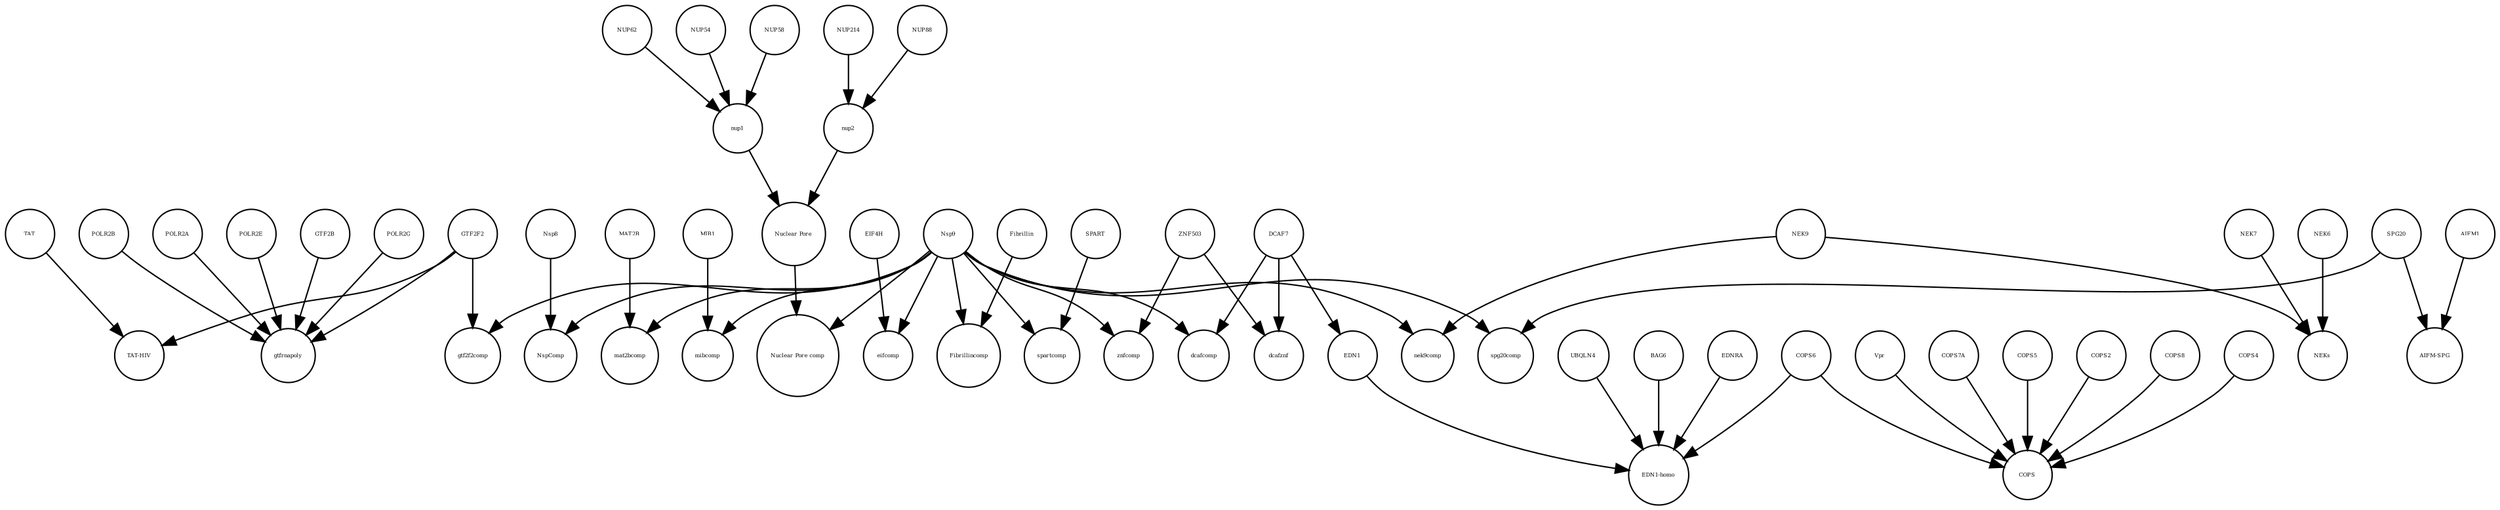 strict digraph  {
spg20comp [annotation="", bipartite=0, cls=complex, fontsize=4, label=spg20comp, shape=circle];
POLR2G [annotation="", bipartite=0, cls=macromolecule, fontsize=4, label=POLR2G, shape=circle];
"AIFM-SPG" [annotation="", bipartite=0, cls=complex, fontsize=4, label="AIFM-SPG", shape=circle];
gtf2f2comp [annotation="", bipartite=0, cls=complex, fontsize=4, label=gtf2f2comp, shape=circle];
NUP62 [annotation=urn_miriam_uniprot_P37198, bipartite=0, cls=macromolecule, fontsize=4, label=NUP62, shape=circle];
NspComp [annotation="", bipartite=0, cls=complex, fontsize=4, label=NspComp, shape=circle];
EDN1 [annotation=urn_miriam_uniprot_P05305, bipartite=0, cls=macromolecule, fontsize=4, label=EDN1, shape=circle];
UBQLN4 [annotation="", bipartite=0, cls=macromolecule, fontsize=4, label=UBQLN4, shape=circle];
"EDN1-homo" [annotation="", bipartite=0, cls=complex, fontsize=4, label="EDN1-homo", shape=circle];
nup1 [annotation="", bipartite=0, cls=complex, fontsize=4, label=nup1, shape=circle];
mat2bcomp [annotation="", bipartite=0, cls=complex, fontsize=4, label=mat2bcomp, shape=circle];
TAT [annotation="", bipartite=0, cls=macromolecule, fontsize=4, label=TAT, shape=circle];
BAG6 [annotation="", bipartite=0, cls=macromolecule, fontsize=4, label=BAG6, shape=circle];
GTF2F2 [annotation="urn_miriam_uniprot_P13984|urn_miriam_pubmed_10428810", bipartite=0, cls=macromolecule, fontsize=4, label=GTF2F2, shape=circle];
NUP54 [annotation=urn_miriam_uniprot_Q7Z3B4, bipartite=0, cls=macromolecule, fontsize=4, label=NUP54, shape=circle];
NUP58 [annotation=urn_miriam_uniprot_Q9BVL2, bipartite=0, cls=macromolecule, fontsize=4, label=NUP58, shape=circle];
NEK7 [annotation="", bipartite=0, cls=macromolecule, fontsize=4, label=NEK7, shape=circle];
Nsp9 [annotation="urn_miriam_uniprot_P0DTD1|urn_miriam_ncbiprotein_YP_009725305", bipartite=0, cls=macromolecule, fontsize=4, label=Nsp9, shape=circle];
Vpr [annotation="", bipartite=0, cls=macromolecule, fontsize=4, label=Vpr, shape=circle];
"TAT-HIV" [annotation="", bipartite=0, cls=complex, fontsize=4, label="TAT-HIV", shape=circle];
NEK9 [annotation=urn_miriam_uniprot_Q8TD19, bipartite=0, cls=macromolecule, fontsize=4, label=NEK9, shape=circle];
"Nuclear Pore" [annotation="", bipartite=0, cls=complex, fontsize=4, label="Nuclear Pore", shape=circle];
POLR2B [annotation="", bipartite=0, cls=macromolecule, fontsize=4, label=POLR2B, shape=circle];
COPS7A [annotation="", bipartite=0, cls=macromolecule, fontsize=4, label=COPS7A, shape=circle];
NUP88 [annotation="urn_miriam_uniprot_Q99567|urn_miriam_pubmed_30543681", bipartite=0, cls=macromolecule, fontsize=4, label=NUP88, shape=circle];
znfcomp [annotation="", bipartite=0, cls=complex, fontsize=4, label=znfcomp, shape=circle];
SPG20 [annotation="", bipartite=0, cls=macromolecule, fontsize=4, label=SPG20, shape=circle];
dcafcomp [annotation="", bipartite=0, cls=complex, fontsize=4, label=dcafcomp, shape=circle];
mibcomp [annotation="", bipartite=0, cls=complex, fontsize=4, label=mibcomp, shape=circle];
EDNRA [annotation="", bipartite=0, cls=macromolecule, fontsize=4, label=EDNRA, shape=circle];
POLR2A [annotation=urn_miriam_uniprot_P30876, bipartite=0, cls=macromolecule, fontsize=4, label=POLR2A, shape=circle];
MAT2B [annotation="urn_miriam_uniprot_Q9NZL9|urn_miriam_pubmed_10644686|urn_miriam_pubmed_23189196|urn_miriam_pubmed_25075345|urn_miriam_pubmed_23425511", bipartite=0, cls=macromolecule, fontsize=4, label=MAT2B, shape=circle];
POLR2E [annotation="", bipartite=0, cls=macromolecule, fontsize=4, label=POLR2E, shape=circle];
EIF4H [annotation="urn_miriam_uniprot_Q15056|urn_miriam_pubmed_10585411|urn_miriam_pubmed_11418588", bipartite=0, cls=macromolecule, fontsize=4, label=EIF4H, shape=circle];
DCAF7 [annotation="urn_miriam_uniprot_P61962|urn_miriam_pubmed_16887337|urn_miriam_pubmed_16949367", bipartite=0, cls=macromolecule, fontsize=4, label=DCAF7, shape=circle];
MIB1 [annotation="urn_miriam_uniprot_Q86YT6|urn_miriam_pubmed_24185901", bipartite=0, cls=macromolecule, fontsize=4, label=MIB1, shape=circle];
NEKs [annotation="", bipartite=0, cls=complex, fontsize=4, label=NEKs, shape=circle];
COPS5 [annotation="", bipartite=0, cls=macromolecule, fontsize=4, label=COPS5, shape=circle];
"Nuclear Pore comp" [annotation="", bipartite=0, cls=complex, fontsize=4, label="Nuclear Pore comp", shape=circle];
COPS2 [annotation="", bipartite=0, cls=macromolecule, fontsize=4, label=COPS2, shape=circle];
dcafznf [annotation="", bipartite=0, cls=complex, fontsize=4, label=dcafznf, shape=circle];
Nsp8 [annotation="urn_miriam_uniprot_P0DTD1|urn_miriam_ncbiprotein_YP_009725304", bipartite=0, cls=macromolecule, fontsize=4, label=Nsp8, shape=circle];
GTF2B [annotation="", bipartite=0, cls=macromolecule, fontsize=4, label=GTF2B, shape=circle];
nup2 [annotation="", bipartite=0, cls=complex, fontsize=4, label=nup2, shape=circle];
eifcomp [annotation="", bipartite=0, cls=complex, fontsize=4, label=eifcomp, shape=circle];
nek9comp [annotation="", bipartite=0, cls=complex, fontsize=4, label=nek9comp, shape=circle];
SPART [annotation=urn_miriam_uniprot_Q8N0X7, bipartite=0, cls=macromolecule, fontsize=4, label=SPART, shape=circle];
ZNF503 [annotation=urn_miriam_uniprot_Q96F45, bipartite=0, cls=macromolecule, fontsize=4, label=ZNF503, shape=circle];
Fibrillin [annotation="", bipartite=0, cls=complex, fontsize=4, label=Fibrillin, shape=circle];
gtfrnapoly [annotation="", bipartite=0, cls=complex, fontsize=4, label=gtfrnapoly, shape=circle];
COPS6 [annotation="", bipartite=0, cls=macromolecule, fontsize=4, label=COPS6, shape=circle];
NEK6 [annotation="", bipartite=0, cls=macromolecule, fontsize=4, label=NEK6, shape=circle];
COPS8 [annotation="", bipartite=0, cls=macromolecule, fontsize=4, label=COPS8, shape=circle];
AIFM1 [annotation="", bipartite=0, cls=macromolecule, fontsize=4, label=AIFM1, shape=circle];
NUP214 [annotation=urn_miriam_uniprot_P35658, bipartite=0, cls=macromolecule, fontsize=4, label=NUP214, shape=circle];
Fibrillincomp [annotation="", bipartite=0, cls=complex, fontsize=4, label=Fibrillincomp, shape=circle];
COPS [annotation="", bipartite=0, cls=complex, fontsize=4, label=COPS, shape=circle];
COPS4 [annotation="", bipartite=0, cls=macromolecule, fontsize=4, label=COPS4, shape=circle];
spartcomp [annotation="", bipartite=0, cls=complex, fontsize=4, label=spartcomp, shape=circle];
POLR2G -> gtfrnapoly  [annotation="", interaction_type=production];
NUP62 -> nup1  [annotation="", interaction_type=production];
EDN1 -> "EDN1-homo"  [annotation="", interaction_type=production];
UBQLN4 -> "EDN1-homo"  [annotation="", interaction_type=production];
nup1 -> "Nuclear Pore"  [annotation="", interaction_type=production];
TAT -> "TAT-HIV"  [annotation="", interaction_type=production];
BAG6 -> "EDN1-homo"  [annotation="", interaction_type=production];
GTF2F2 -> gtf2f2comp  [annotation="", interaction_type=production];
GTF2F2 -> "TAT-HIV"  [annotation="", interaction_type=production];
GTF2F2 -> gtfrnapoly  [annotation="", interaction_type=production];
NUP54 -> nup1  [annotation="", interaction_type=production];
NUP58 -> nup1  [annotation="", interaction_type=production];
NEK7 -> NEKs  [annotation="", interaction_type=production];
Nsp9 -> NspComp  [annotation="", interaction_type=production];
Nsp9 -> "Nuclear Pore comp"  [annotation="", interaction_type=production];
Nsp9 -> Fibrillincomp  [annotation="", interaction_type=production];
Nsp9 -> dcafcomp  [annotation="", interaction_type=production];
Nsp9 -> gtf2f2comp  [annotation="", interaction_type=production];
Nsp9 -> znfcomp  [annotation="", interaction_type=production];
Nsp9 -> spg20comp  [annotation="", interaction_type=production];
Nsp9 -> mat2bcomp  [annotation="", interaction_type=production];
Nsp9 -> eifcomp  [annotation="", interaction_type=production];
Nsp9 -> nek9comp  [annotation="", interaction_type=production];
Nsp9 -> mibcomp  [annotation="", interaction_type=production];
Nsp9 -> spartcomp  [annotation="", interaction_type=production];
Vpr -> COPS  [annotation="", interaction_type=production];
NEK9 -> NEKs  [annotation="", interaction_type=production];
NEK9 -> nek9comp  [annotation="", interaction_type=production];
"Nuclear Pore" -> "Nuclear Pore comp"  [annotation="", interaction_type=production];
POLR2B -> gtfrnapoly  [annotation="", interaction_type=production];
COPS7A -> COPS  [annotation="", interaction_type=production];
NUP88 -> nup2  [annotation="", interaction_type=production];
SPG20 -> "AIFM-SPG"  [annotation="", interaction_type=production];
SPG20 -> spg20comp  [annotation="", interaction_type=production];
EDNRA -> "EDN1-homo"  [annotation="", interaction_type=production];
POLR2A -> gtfrnapoly  [annotation="", interaction_type=production];
MAT2B -> mat2bcomp  [annotation="", interaction_type=production];
POLR2E -> gtfrnapoly  [annotation="", interaction_type=production];
EIF4H -> eifcomp  [annotation="", interaction_type=production];
DCAF7 -> EDN1  [annotation=urn_miriam_pubmed_27880803, interaction_type=catalysis];
DCAF7 -> dcafcomp  [annotation="", interaction_type=production];
DCAF7 -> dcafznf  [annotation="", interaction_type=production];
MIB1 -> mibcomp  [annotation="", interaction_type=production];
COPS5 -> COPS  [annotation="", interaction_type=production];
COPS2 -> COPS  [annotation="", interaction_type=production];
Nsp8 -> NspComp  [annotation="", interaction_type=production];
GTF2B -> gtfrnapoly  [annotation="", interaction_type=production];
nup2 -> "Nuclear Pore"  [annotation="", interaction_type=production];
SPART -> spartcomp  [annotation="", interaction_type=production];
ZNF503 -> znfcomp  [annotation="", interaction_type=production];
ZNF503 -> dcafznf  [annotation="", interaction_type=production];
Fibrillin -> Fibrillincomp  [annotation="", interaction_type=production];
COPS6 -> "EDN1-homo"  [annotation="", interaction_type=production];
COPS6 -> COPS  [annotation="", interaction_type=production];
NEK6 -> NEKs  [annotation="", interaction_type=production];
COPS8 -> COPS  [annotation="", interaction_type=production];
AIFM1 -> "AIFM-SPG"  [annotation="", interaction_type=production];
NUP214 -> nup2  [annotation="", interaction_type=production];
COPS4 -> COPS  [annotation="", interaction_type=production];
}
